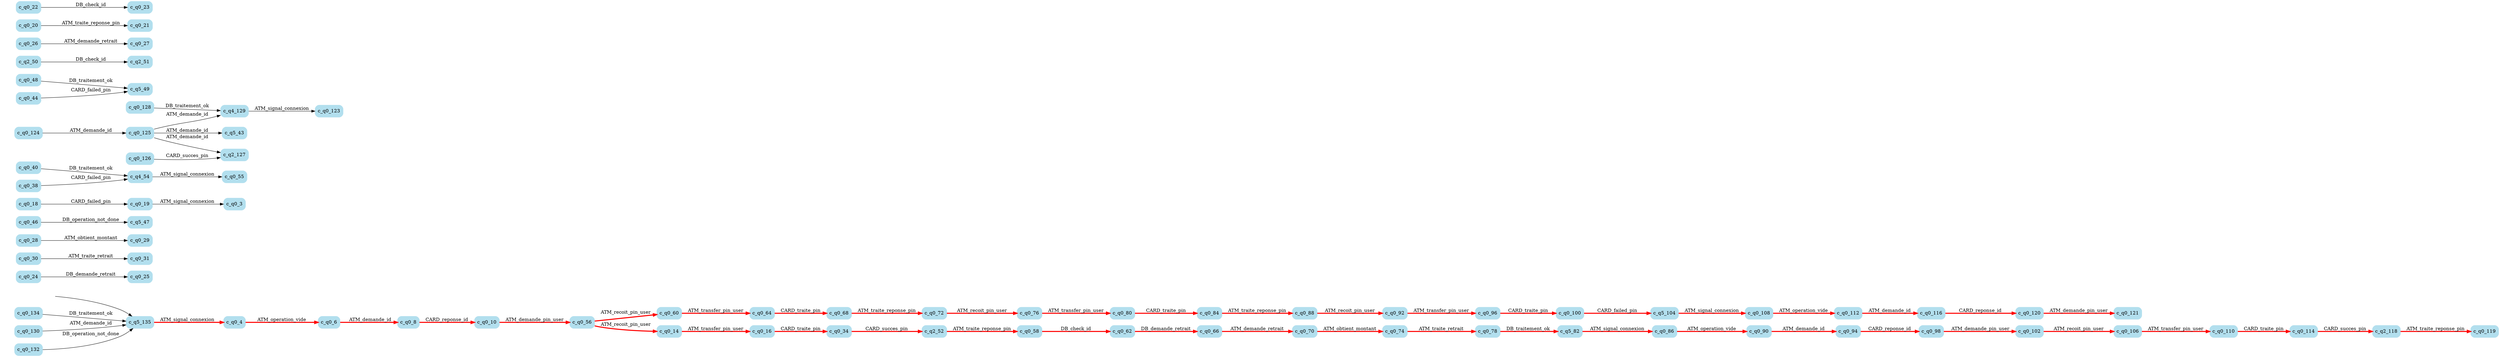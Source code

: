 digraph G {

	rankdir = LR;

	start_c_q5_135[style=invisible];

	node[shape=box, style="rounded, filled", color=lightblue2];

	c_q0_24[label="c_q0_24"];
	c_q0_86[label="c_q0_86"];
	c_q0_30[label="c_q0_30"];
	c_q0_62[label="c_q0_62"];
	c_q0_72[label="c_q0_72"];
	c_q0_29[label="c_q0_29"];
	c_q0_116[label="c_q0_116"];
	c_q0_110[label="c_q0_110"];
	c_q0_10[label="c_q0_10"];
	c_q0_76[label="c_q0_76"];
	c_q0_8[label="c_q0_8"];
	c_q0_46[label="c_q0_46"];
	c_q0_3[label="c_q0_3"];
	c_q4_54[label="c_q4_54"];
	c_q0_70[label="c_q0_70"];
	c_q2_127[label="c_q2_127"];
	c_q0_48[label="c_q0_48"];
	c_q5_49[label="c_q5_49"];
	c_q2_51[label="c_q2_51"];
	c_q0_96[label="c_q0_96"];
	c_q0_28[label="c_q0_28"];
	c_q0_55[label="c_q0_55"];
	c_q0_80[label="c_q0_80"];
	c_q0_44[label="c_q0_44"];
	c_q0_125[label="c_q0_125"];
	c_q0_106[label="c_q0_106"];
	c_q0_56[label="c_q0_56"];
	c_q0_84[label="c_q0_84"];
	c_q0_100[label="c_q0_100"];
	c_q0_19[label="c_q0_19"];
	c_q0_60[label="c_q0_60"];
	c_q0_16[label="c_q0_16"];
	c_q0_134[label="c_q0_134"];
	c_q0_31[label="c_q0_31"];
	c_q2_118[label="c_q2_118"];
	c_q0_130[label="c_q0_130"];
	c_q0_114[label="c_q0_114"];
	c_q0_88[label="c_q0_88"];
	c_q0_14[label="c_q0_14"];
	c_q0_98[label="c_q0_98"];
	c_q2_50[label="c_q2_50"];
	c_q0_92[label="c_q0_92"];
	c_q5_47[label="c_q5_47"];
	c_q5_135[label="c_q5_135"];
	c_q0_40[label="c_q0_40"];
	c_q0_66[label="c_q0_66"];
	c_q0_27[label="c_q0_27"];
	c_q0_119[label="c_q0_119"];
	c_q4_129[label="c_q4_129"];
	c_q5_104[label="c_q5_104"];
	c_q0_20[label="c_q0_20"];
	c_q0_18[label="c_q0_18"];
	c_q0_128[label="c_q0_128"];
	c_q2_52[label="c_q2_52"];
	c_q0_126[label="c_q0_126"];
	c_q0_123[label="c_q0_123"];
	c_q0_78[label="c_q0_78"];
	c_q0_94[label="c_q0_94"];
	c_q0_108[label="c_q0_108"];
	c_q5_82[label="c_q5_82"];
	c_q0_6[label="c_q0_6"];
	c_q0_22[label="c_q0_22"];
	c_q0_26[label="c_q0_26"];
	c_q0_4[label="c_q0_4"];
	c_q0_74[label="c_q0_74"];
	c_q0_58[label="c_q0_58"];
	c_q0_120[label="c_q0_120"];
	c_q0_121[label="c_q0_121"];
	c_q0_112[label="c_q0_112"];
	c_q0_124[label="c_q0_124"];
	c_q0_132[label="c_q0_132"];
	c_q5_43[label="c_q5_43"];
	c_q0_23[label="c_q0_23"];
	c_q0_102[label="c_q0_102"];
	c_q0_21[label="c_q0_21"];
	c_q0_90[label="c_q0_90"];
	c_q0_25[label="c_q0_25"];
	c_q0_34[label="c_q0_34"];
	c_q0_64[label="c_q0_64"];
	c_q0_38[label="c_q0_38"];
	c_q0_68[label="c_q0_68"];

	start_c_q5_135 -> c_q5_135;
	c_q5_135 -> c_q0_4[label="ATM_signal_connexion", penwidth=3, color=red];
	c_q0_19 -> c_q0_3[label="ATM_signal_connexion"];
	c_q0_4 -> c_q0_6[label="ATM_operation_vide", penwidth=3, color=red];
	c_q0_6 -> c_q0_8[label="ATM_demande_id", penwidth=3, color=red];
	c_q0_8 -> c_q0_10[label="CARD_reponse_id", penwidth=3, color=red];
	c_q0_10 -> c_q0_56[label="ATM_demande_pin_user", penwidth=3, color=red];
	c_q0_56 -> c_q0_14[label="ATM_recoit_pin_user", penwidth=3, color=red];
	c_q0_14 -> c_q0_16[label="ATM_transfer_pin_user", penwidth=3, color=red];
	c_q0_16 -> c_q0_34[label="CARD_traite_pin", penwidth=3, color=red];
	c_q0_18 -> c_q0_19[label="CARD_failed_pin"];
	c_q0_20 -> c_q0_21[label="ATM_traite_reponse_pin"];
	c_q0_22 -> c_q0_23[label="DB_check_id"];
	c_q0_24 -> c_q0_25[label="DB_demande_retrait"];
	c_q0_26 -> c_q0_27[label="ATM_demande_retrait"];
	c_q0_28 -> c_q0_29[label="ATM_obtient_montant"];
	c_q0_30 -> c_q0_31[label="ATM_traite_retrait"];
	c_q0_125 -> c_q2_127[label="ATM_demande_id"];
	c_q0_34 -> c_q2_52[label="CARD_succes_pin", penwidth=3, color=red];
	c_q0_125 -> c_q4_129[label="ATM_demande_id"];
	c_q0_38 -> c_q4_54[label="CARD_failed_pin"];
	c_q0_40 -> c_q4_54[label="DB_traitement_ok"];
	c_q0_125 -> c_q5_43[label="ATM_demande_id"];
	c_q0_44 -> c_q5_49[label="CARD_failed_pin"];
	c_q0_46 -> c_q5_47[label="DB_operation_not_done"];
	c_q0_48 -> c_q5_49[label="DB_traitement_ok"];
	c_q2_50 -> c_q2_51[label="DB_check_id"];
	c_q2_52 -> c_q0_58[label="ATM_traite_reponse_pin", penwidth=3, color=red];
	c_q4_54 -> c_q0_55[label="ATM_signal_connexion"];
	c_q0_56 -> c_q0_60[label="ATM_recoit_pin_user", penwidth=3, color=red];
	c_q0_58 -> c_q0_62[label="DB_check_id", penwidth=3, color=red];
	c_q0_60 -> c_q0_64[label="ATM_transfer_pin_user", penwidth=3, color=red];
	c_q0_62 -> c_q0_66[label="DB_demande_retrait", penwidth=3, color=red];
	c_q0_64 -> c_q0_68[label="CARD_traite_pin", penwidth=3, color=red];
	c_q0_66 -> c_q0_70[label="ATM_demande_retrait", penwidth=3, color=red];
	c_q0_68 -> c_q0_72[label="ATM_traite_reponse_pin", penwidth=3, color=red];
	c_q0_70 -> c_q0_74[label="ATM_obtient_montant", penwidth=3, color=red];
	c_q0_72 -> c_q0_76[label="ATM_recoit_pin_user", penwidth=3, color=red];
	c_q0_74 -> c_q0_78[label="ATM_traite_retrait", penwidth=3, color=red];
	c_q0_76 -> c_q0_80[label="ATM_transfer_pin_user", penwidth=3, color=red];
	c_q0_78 -> c_q5_82[label="DB_traitement_ok", penwidth=3, color=red];
	c_q0_80 -> c_q0_84[label="CARD_traite_pin", penwidth=3, color=red];
	c_q5_82 -> c_q0_86[label="ATM_signal_connexion", penwidth=3, color=red];
	c_q0_84 -> c_q0_88[label="ATM_traite_reponse_pin", penwidth=3, color=red];
	c_q0_86 -> c_q0_90[label="ATM_operation_vide", penwidth=3, color=red];
	c_q0_88 -> c_q0_92[label="ATM_recoit_pin_user", penwidth=3, color=red];
	c_q0_90 -> c_q0_94[label="ATM_demande_id", penwidth=3, color=red];
	c_q0_92 -> c_q0_96[label="ATM_transfer_pin_user", penwidth=3, color=red];
	c_q0_94 -> c_q0_98[label="CARD_reponse_id", penwidth=3, color=red];
	c_q0_96 -> c_q0_100[label="CARD_traite_pin", penwidth=3, color=red];
	c_q0_98 -> c_q0_102[label="ATM_demande_pin_user", penwidth=3, color=red];
	c_q0_100 -> c_q5_104[label="CARD_failed_pin", penwidth=3, color=red];
	c_q0_102 -> c_q0_106[label="ATM_recoit_pin_user", penwidth=3, color=red];
	c_q5_104 -> c_q0_108[label="ATM_signal_connexion", penwidth=3, color=red];
	c_q0_106 -> c_q0_110[label="ATM_transfer_pin_user", penwidth=3, color=red];
	c_q0_108 -> c_q0_112[label="ATM_operation_vide", penwidth=3, color=red];
	c_q0_110 -> c_q0_114[label="CARD_traite_pin", penwidth=3, color=red];
	c_q0_112 -> c_q0_116[label="ATM_demande_id", penwidth=3, color=red];
	c_q0_114 -> c_q2_118[label="CARD_succes_pin", penwidth=3, color=red];
	c_q0_116 -> c_q0_120[label="CARD_reponse_id", penwidth=3, color=red];
	c_q2_118 -> c_q0_119[label="ATM_traite_reponse_pin", penwidth=3, color=red];
	c_q0_120 -> c_q0_121[label="ATM_demande_pin_user", penwidth=3, color=red];
	c_q4_129 -> c_q0_123[label="ATM_signal_connexion"];
	c_q0_124 -> c_q0_125[label="ATM_demande_id"];
	c_q0_126 -> c_q2_127[label="CARD_succes_pin"];
	c_q0_128 -> c_q4_129[label="DB_traitement_ok"];
	c_q0_130 -> c_q5_135[label="ATM_demande_id"];
	c_q0_132 -> c_q5_135[label="DB_operation_not_done"];
	c_q0_134 -> c_q5_135[label="DB_traitement_ok"];

}